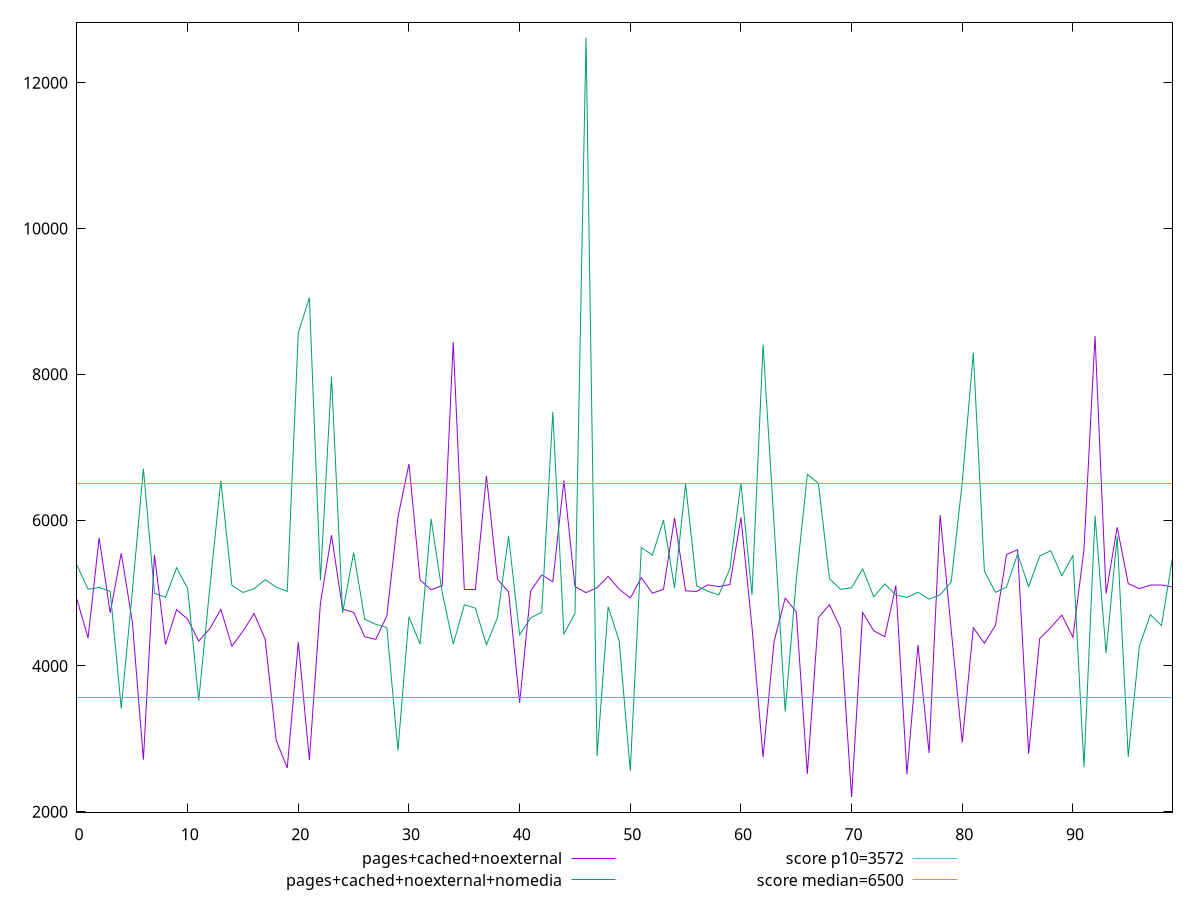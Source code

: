 reset

$pagesCachedNoexternal <<EOF
0 4911.535
1 4381.8475
2 5756.345499999999
3 4728.777
4 5546.841499999999
5 4605.9095
6 2714.191
7 5520.694
8 4293.62
9 4773.525
10 4639.8045
11 4340.378
12 4509.6224999999995
13 4776.971
14 4270.0955
15 4476.717
16 4718.733
17 4367.8835
18 2978.956
19 2598.241499999999
20 4324.0255
21 2709.1674999999996
22 4864.067
23 5792.982
24 4779.8775
25 4733.865500000001
26 4400.329
27 4363.057500000001
28 4686.1915
29 6035.865999999998
30 6771.071999999998
31 5178.848
32 5045.371499999999
33 5101.615500000001
34 8444.896999999999
35 5048.9794999999995
36 5047.657499999999
37 6605.539000000002
38 5188.546
39 5015.6385
40 3494.0060000000003
41 5030.0435
42 5248.2045
43 5155.209000000001
44 6545.326999999999
45 5088.6965
46 5005.072
47 5074.0705
48 5227.184499999999
49 5052.688
50 4930.644
51 5212.0064999999995
52 4996.323
53 5050.4165
54 6029.7505
55 5029.439
56 5021.674
57 5111.811
58 5088.018
59 5116.406
60 6035.494
61 4531.634
62 2749.1004999999996
63 4339.5145
64 4929.563
65 4740.036
66 2517.634
67 4662.3645
68 4840.3414999999995
69 4516.866999999999
70 2198.8225
71 4733.668500000001
72 4481.2025
73 4400.0560000000005
74 5101.838
75 2511.312999999999
76 4288.135
77 2804.1675000000005
78 6070.942000000001
79 4496.9205
80 2947.6500000000005
81 4523.4485
82 4310.192999999999
83 4556.7415
84 5527.9955
85 5594.629500000002
86 2795.9880000000003
87 4374.43
88 4528.5154999999995
89 4697.435000000001
90 4392.7905
91 5596.380499999999
92 8526.55
93 4991.7935
94 5902.979500000001
95 5128.4775
96 5059.656000000001
97 5108.829
98 5110.131
99 5082.472
EOF

$pagesCachedNoexternalNomedia <<EOF
0 5382.8275
1 5051.240000000001
2 5076.581999999999
3 5021.851
4 3417.1624999999995
5 5022.489999999999
6 6706.344499999997
7 4995.700999999999
8 4940.4095
9 5345.710499999999
10 5061.598
11 3524.8045
12 5070.349
13 6541.002
14 5104.646000000001
15 5007.235499999999
16 5058.1935
17 5182.915
18 5081.7835
19 5021.6235
20 8569.27
21 9053.249
22 5175.817499999999
23 7966.154
24 4727.409
25 5554.8015
26 4640.605500000001
27 4569.818499999999
28 4526.9220000000005
29 2839.1094999999996
30 4675.557
31 4298.899
32 6016.32
33 5007.061
34 4297.406000000001
35 4838.2455
36 4792.865000000001
37 4289.540499999999
38 4662.021000000001
39 5779.211999999998
40 4424.7375
41 4659.275
42 4736.465
43 7482.983999999999
44 4437.6005000000005
45 4719.166499999999
46 12622.564
47 2765.576
48 4811.5085
49 4340.652999999999
50 2563.0675
51 5623.451999999999
52 5519.285
53 5998.8009999999995
54 5070.2525000000005
55 6495.544500000001
56 5096.9545
57 5024.5325
58 4972.605
59 5332.6
60 6507.0650000000005
61 4974.199
62 8408.553499999998
63 5934.7445
64 3373.0235
65 5181.047500000001
66 6628.349499999999
67 6504.731000000001
68 5195.6615
69 5051.2285
70 5072.196499999999
71 5330.1685
72 4947.3015
73 5125.0075
74 4971.657500000001
75 4939.472
76 5010.454
77 4915.885
78 4973.8855
79 5152.9195
80 6516.960499999999
81 8298.408499999998
82 5300.2855
83 5009.11
84 5080.388499999999
85 5534.946000000001
86 5087.817000000001
87 5508.609
88 5580.021500000001
89 5237.811
90 5513.4925
91 2612.355
92 6059.620000000001
93 4175.1404999999995
94 5776.924999999999
95 2752.7935
96 4267.219
97 4702.1295
98 4554.228500000001
99 5482.365499999999
EOF

set key outside below
set xrange [0:99]
set yrange [1990.34767:12831.03883]
set trange [1990.34767:12831.03883]
set terminal svg size 640, 520 enhanced background rgb 'white'
set output "reprap/first-cpu-idle/comparison/line/2_vs_3.svg"

plot $pagesCachedNoexternal title "pages+cached+noexternal" with line, \
     $pagesCachedNoexternalNomedia title "pages+cached+noexternal+nomedia" with line, \
     3572 title "score p10=3572", \
     6500 title "score median=6500"

reset
